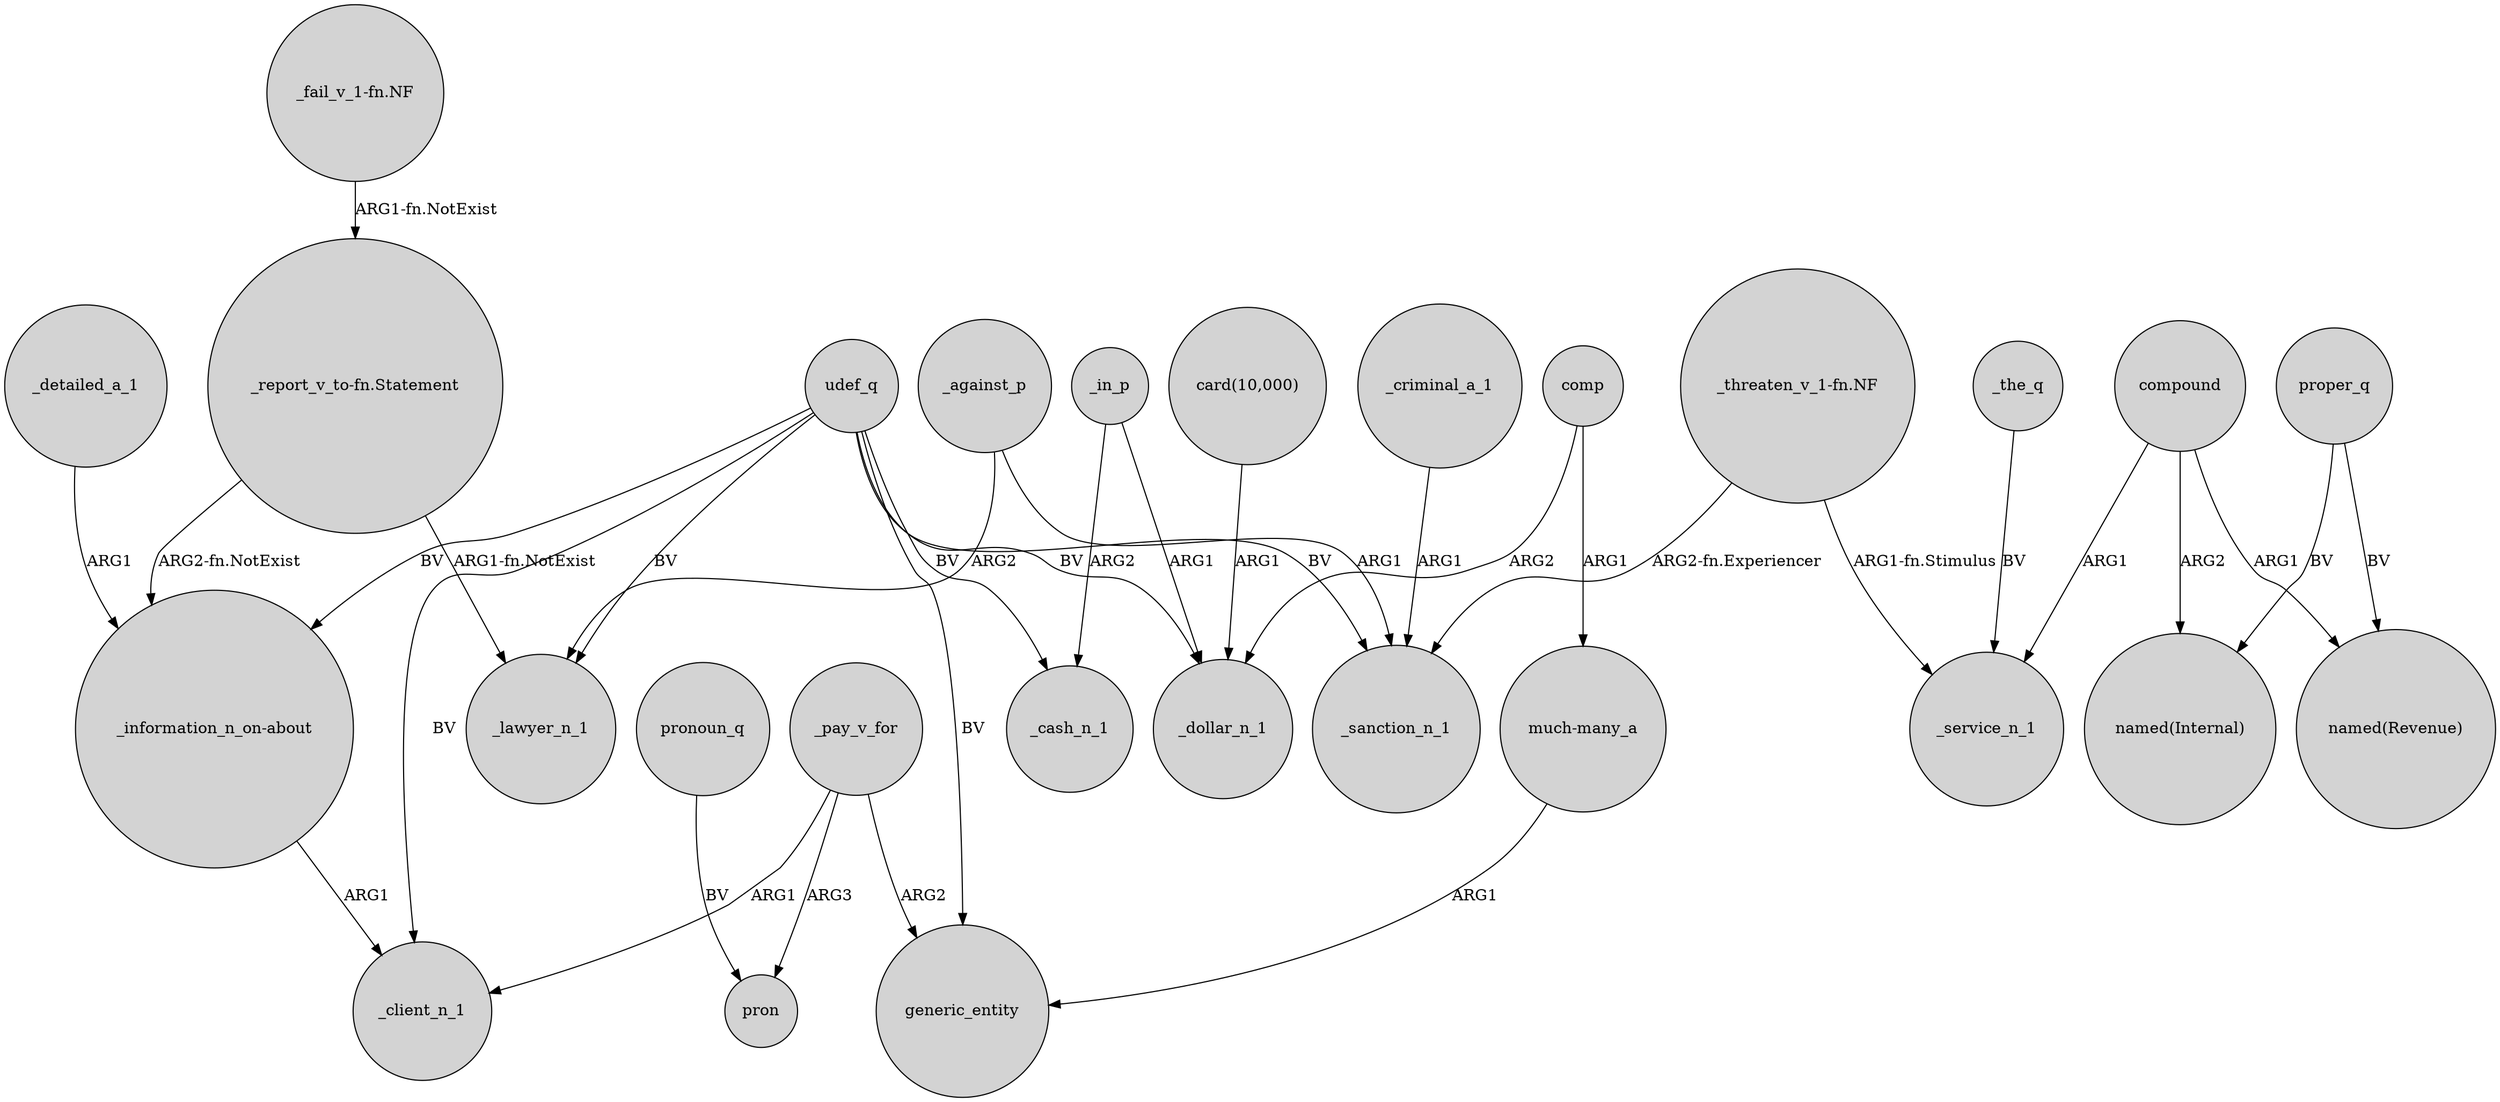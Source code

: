 digraph {
	node [shape=circle style=filled]
	_pay_v_for -> _client_n_1 [label=ARG1]
	"_report_v_to-fn.Statement" -> "_information_n_on-about" [label="ARG2-fn.NotExist"]
	udef_q -> generic_entity [label=BV]
	compound -> "named(Revenue)" [label=ARG1]
	_the_q -> _service_n_1 [label=BV]
	"much-many_a" -> generic_entity [label=ARG1]
	udef_q -> _cash_n_1 [label=BV]
	_pay_v_for -> pron [label=ARG3]
	_detailed_a_1 -> "_information_n_on-about" [label=ARG1]
	udef_q -> _sanction_n_1 [label=BV]
	proper_q -> "named(Revenue)" [label=BV]
	_pay_v_for -> generic_entity [label=ARG2]
	_criminal_a_1 -> _sanction_n_1 [label=ARG1]
	"card(10,000)" -> _dollar_n_1 [label=ARG1]
	udef_q -> "_information_n_on-about" [label=BV]
	"_information_n_on-about" -> _client_n_1 [label=ARG1]
	pronoun_q -> pron [label=BV]
	comp -> "much-many_a" [label=ARG1]
	udef_q -> _lawyer_n_1 [label=BV]
	"_threaten_v_1-fn.NF" -> _sanction_n_1 [label="ARG2-fn.Experiencer"]
	udef_q -> _client_n_1 [label=BV]
	"_threaten_v_1-fn.NF" -> _service_n_1 [label="ARG1-fn.Stimulus"]
	"_report_v_to-fn.Statement" -> _lawyer_n_1 [label="ARG1-fn.NotExist"]
	_in_p -> _cash_n_1 [label=ARG2]
	_against_p -> _lawyer_n_1 [label=ARG2]
	comp -> _dollar_n_1 [label=ARG2]
	_in_p -> _dollar_n_1 [label=ARG1]
	compound -> "named(Internal)" [label=ARG2]
	_against_p -> _sanction_n_1 [label=ARG1]
	"_fail_v_1-fn.NF" -> "_report_v_to-fn.Statement" [label="ARG1-fn.NotExist"]
	compound -> _service_n_1 [label=ARG1]
	udef_q -> _dollar_n_1 [label=BV]
	proper_q -> "named(Internal)" [label=BV]
}
